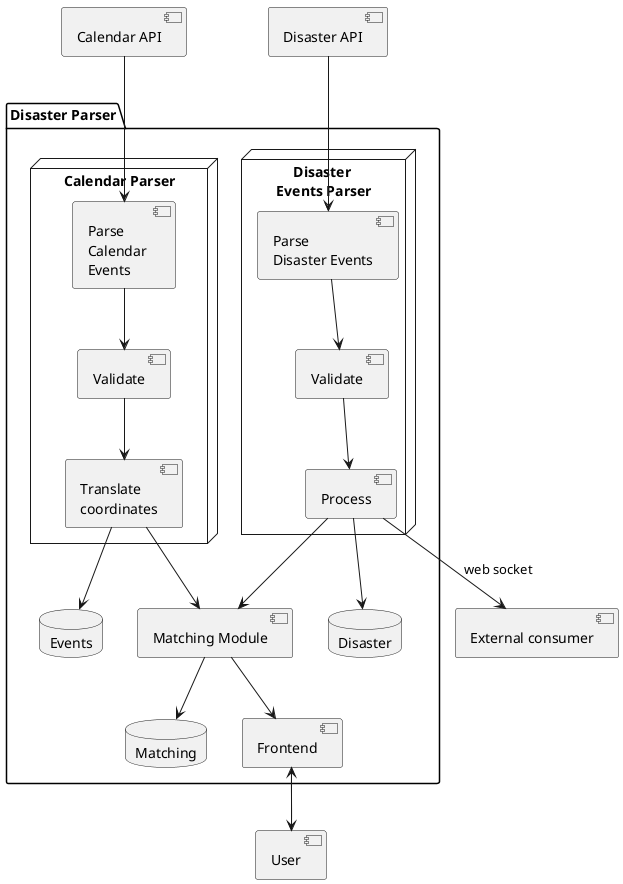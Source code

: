 @startuml

[Calendar API] as ca
[Disaster API] as da


package "Disaster Parser" {
    [Matching Module] as mm
    node "Disaster \nEvents Parser" {
        [Parse \nDisaster Events] as pde
        [Validate] as vdde
        [Process] as prd
            pde --> vdde
            vdde --> prd
            prd --> mm
    }
    node "Calendar Parser" {
        [Parse \nCalendar \nEvents] as pce
        [Validate] as vde
        [Translate \ncoordinates] as tce
            pce --> vde
            vde --> tce
            tce --> mm
    }
  database "Matching" as mdb
  database "Disaster" as ddb
  database "Events" as edb
  [Frontend] as f

  ca --> pce
  tce --> edb
  da --> pde
  prd --> ddb
  mm --> mdb
  mm --> f


}

prd --> [External consumer]:web socket
f --> [User]
[User] --> f

@enduml